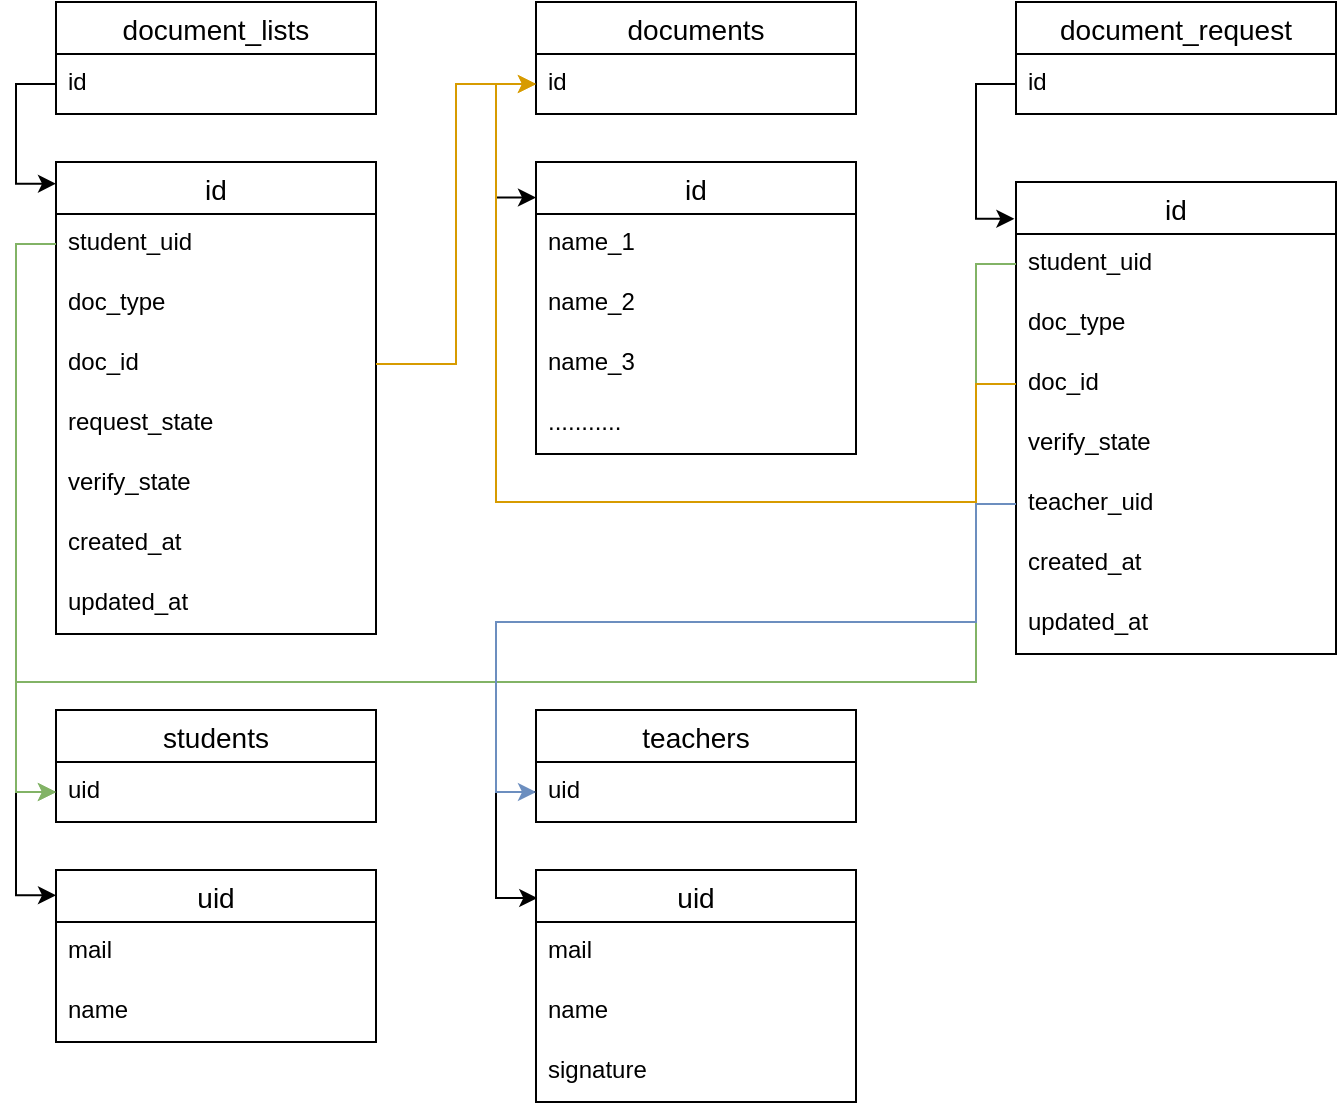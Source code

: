 <mxfile version="23.1.5" type="device">
  <diagram name="Page-1" id="ZKqXZuNpLOklSAQ808zR">
    <mxGraphModel dx="989" dy="537" grid="1" gridSize="10" guides="1" tooltips="1" connect="1" arrows="1" fold="1" page="1" pageScale="1" pageWidth="850" pageHeight="1100" math="0" shadow="0">
      <root>
        <mxCell id="0" />
        <mxCell id="1" parent="0" />
        <mxCell id="NiPkbK-55vXN2pV7HBsI-14" value="teachers" style="swimlane;fontStyle=0;childLayout=stackLayout;horizontal=1;startSize=26;horizontalStack=0;resizeParent=1;resizeParentMax=0;resizeLast=0;collapsible=1;marginBottom=0;align=center;fontSize=14;" vertex="1" parent="1">
          <mxGeometry x="320" y="384" width="160" height="56" as="geometry" />
        </mxCell>
        <mxCell id="NiPkbK-55vXN2pV7HBsI-15" value="uid" style="text;strokeColor=none;fillColor=none;spacingLeft=4;spacingRight=4;overflow=hidden;rotatable=0;points=[[0,0.5],[1,0.5]];portConstraint=eastwest;fontSize=12;whiteSpace=wrap;html=1;" vertex="1" parent="NiPkbK-55vXN2pV7HBsI-14">
          <mxGeometry y="26" width="160" height="30" as="geometry" />
        </mxCell>
        <mxCell id="NiPkbK-55vXN2pV7HBsI-20" value="document_lists" style="swimlane;fontStyle=0;childLayout=stackLayout;horizontal=1;startSize=26;horizontalStack=0;resizeParent=1;resizeParentMax=0;resizeLast=0;collapsible=1;marginBottom=0;align=center;fontSize=14;" vertex="1" parent="1">
          <mxGeometry x="80" y="30" width="160" height="56" as="geometry" />
        </mxCell>
        <mxCell id="NiPkbK-55vXN2pV7HBsI-21" value="id" style="text;strokeColor=none;fillColor=none;spacingLeft=4;spacingRight=4;overflow=hidden;rotatable=0;points=[[0,0.5],[1,0.5]];portConstraint=eastwest;fontSize=12;whiteSpace=wrap;html=1;" vertex="1" parent="NiPkbK-55vXN2pV7HBsI-20">
          <mxGeometry y="26" width="160" height="30" as="geometry" />
        </mxCell>
        <mxCell id="NiPkbK-55vXN2pV7HBsI-22" value="id" style="swimlane;fontStyle=0;childLayout=stackLayout;horizontal=1;startSize=26;horizontalStack=0;resizeParent=1;resizeParentMax=0;resizeLast=0;collapsible=1;marginBottom=0;align=center;fontSize=14;" vertex="1" parent="1">
          <mxGeometry x="80" y="110" width="160" height="236" as="geometry" />
        </mxCell>
        <mxCell id="NiPkbK-55vXN2pV7HBsI-23" value="student_uid" style="text;strokeColor=none;fillColor=none;spacingLeft=4;spacingRight=4;overflow=hidden;rotatable=0;points=[[0,0.5],[1,0.5]];portConstraint=eastwest;fontSize=12;whiteSpace=wrap;html=1;" vertex="1" parent="NiPkbK-55vXN2pV7HBsI-22">
          <mxGeometry y="26" width="160" height="30" as="geometry" />
        </mxCell>
        <mxCell id="NiPkbK-55vXN2pV7HBsI-24" value="doc_type" style="text;strokeColor=none;fillColor=none;spacingLeft=4;spacingRight=4;overflow=hidden;rotatable=0;points=[[0,0.5],[1,0.5]];portConstraint=eastwest;fontSize=12;whiteSpace=wrap;html=1;" vertex="1" parent="NiPkbK-55vXN2pV7HBsI-22">
          <mxGeometry y="56" width="160" height="30" as="geometry" />
        </mxCell>
        <mxCell id="NiPkbK-55vXN2pV7HBsI-66" value="doc_id" style="text;strokeColor=none;fillColor=none;spacingLeft=4;spacingRight=4;overflow=hidden;rotatable=0;points=[[0,0.5],[1,0.5]];portConstraint=eastwest;fontSize=12;whiteSpace=wrap;html=1;" vertex="1" parent="NiPkbK-55vXN2pV7HBsI-22">
          <mxGeometry y="86" width="160" height="30" as="geometry" />
        </mxCell>
        <mxCell id="NiPkbK-55vXN2pV7HBsI-25" value="request_state" style="text;strokeColor=none;fillColor=none;spacingLeft=4;spacingRight=4;overflow=hidden;rotatable=0;points=[[0,0.5],[1,0.5]];portConstraint=eastwest;fontSize=12;whiteSpace=wrap;html=1;" vertex="1" parent="NiPkbK-55vXN2pV7HBsI-22">
          <mxGeometry y="116" width="160" height="30" as="geometry" />
        </mxCell>
        <mxCell id="NiPkbK-55vXN2pV7HBsI-27" value="verify_state" style="text;strokeColor=none;fillColor=none;spacingLeft=4;spacingRight=4;overflow=hidden;rotatable=0;points=[[0,0.5],[1,0.5]];portConstraint=eastwest;fontSize=12;whiteSpace=wrap;html=1;" vertex="1" parent="NiPkbK-55vXN2pV7HBsI-22">
          <mxGeometry y="146" width="160" height="30" as="geometry" />
        </mxCell>
        <mxCell id="NiPkbK-55vXN2pV7HBsI-28" value="created_at" style="text;strokeColor=none;fillColor=none;spacingLeft=4;spacingRight=4;overflow=hidden;rotatable=0;points=[[0,0.5],[1,0.5]];portConstraint=eastwest;fontSize=12;whiteSpace=wrap;html=1;" vertex="1" parent="NiPkbK-55vXN2pV7HBsI-22">
          <mxGeometry y="176" width="160" height="30" as="geometry" />
        </mxCell>
        <mxCell id="NiPkbK-55vXN2pV7HBsI-29" value="updated_at" style="text;strokeColor=none;fillColor=none;spacingLeft=4;spacingRight=4;overflow=hidden;rotatable=0;points=[[0,0.5],[1,0.5]];portConstraint=eastwest;fontSize=12;whiteSpace=wrap;html=1;" vertex="1" parent="NiPkbK-55vXN2pV7HBsI-22">
          <mxGeometry y="206" width="160" height="30" as="geometry" />
        </mxCell>
        <mxCell id="NiPkbK-55vXN2pV7HBsI-32" value="documents" style="swimlane;fontStyle=0;childLayout=stackLayout;horizontal=1;startSize=26;horizontalStack=0;resizeParent=1;resizeParentMax=0;resizeLast=0;collapsible=1;marginBottom=0;align=center;fontSize=14;" vertex="1" parent="1">
          <mxGeometry x="320" y="30" width="160" height="56" as="geometry" />
        </mxCell>
        <mxCell id="NiPkbK-55vXN2pV7HBsI-33" value="id" style="text;strokeColor=none;fillColor=none;spacingLeft=4;spacingRight=4;overflow=hidden;rotatable=0;points=[[0,0.5],[1,0.5]];portConstraint=eastwest;fontSize=12;whiteSpace=wrap;html=1;" vertex="1" parent="NiPkbK-55vXN2pV7HBsI-32">
          <mxGeometry y="26" width="160" height="30" as="geometry" />
        </mxCell>
        <mxCell id="NiPkbK-55vXN2pV7HBsI-34" value="id" style="swimlane;fontStyle=0;childLayout=stackLayout;horizontal=1;startSize=26;horizontalStack=0;resizeParent=1;resizeParentMax=0;resizeLast=0;collapsible=1;marginBottom=0;align=center;fontSize=14;" vertex="1" parent="1">
          <mxGeometry x="320" y="110" width="160" height="146" as="geometry" />
        </mxCell>
        <mxCell id="NiPkbK-55vXN2pV7HBsI-40" value="name_1" style="text;strokeColor=none;fillColor=none;spacingLeft=4;spacingRight=4;overflow=hidden;rotatable=0;points=[[0,0.5],[1,0.5]];portConstraint=eastwest;fontSize=12;whiteSpace=wrap;html=1;" vertex="1" parent="NiPkbK-55vXN2pV7HBsI-34">
          <mxGeometry y="26" width="160" height="30" as="geometry" />
        </mxCell>
        <mxCell id="NiPkbK-55vXN2pV7HBsI-41" value="name_2" style="text;strokeColor=none;fillColor=none;spacingLeft=4;spacingRight=4;overflow=hidden;rotatable=0;points=[[0,0.5],[1,0.5]];portConstraint=eastwest;fontSize=12;whiteSpace=wrap;html=1;" vertex="1" parent="NiPkbK-55vXN2pV7HBsI-34">
          <mxGeometry y="56" width="160" height="30" as="geometry" />
        </mxCell>
        <mxCell id="NiPkbK-55vXN2pV7HBsI-42" value="name_3" style="text;strokeColor=none;fillColor=none;spacingLeft=4;spacingRight=4;overflow=hidden;rotatable=0;points=[[0,0.5],[1,0.5]];portConstraint=eastwest;fontSize=12;whiteSpace=wrap;html=1;" vertex="1" parent="NiPkbK-55vXN2pV7HBsI-34">
          <mxGeometry y="86" width="160" height="30" as="geometry" />
        </mxCell>
        <mxCell id="NiPkbK-55vXN2pV7HBsI-43" value="..........." style="text;strokeColor=none;fillColor=none;spacingLeft=4;spacingRight=4;overflow=hidden;rotatable=0;points=[[0,0.5],[1,0.5]];portConstraint=eastwest;fontSize=12;whiteSpace=wrap;html=1;" vertex="1" parent="NiPkbK-55vXN2pV7HBsI-34">
          <mxGeometry y="116" width="160" height="30" as="geometry" />
        </mxCell>
        <mxCell id="NiPkbK-55vXN2pV7HBsI-45" value="uid" style="swimlane;fontStyle=0;childLayout=stackLayout;horizontal=1;startSize=26;horizontalStack=0;resizeParent=1;resizeParentMax=0;resizeLast=0;collapsible=1;marginBottom=0;align=center;fontSize=14;" vertex="1" parent="1">
          <mxGeometry x="320" y="464" width="160" height="116" as="geometry" />
        </mxCell>
        <mxCell id="NiPkbK-55vXN2pV7HBsI-46" value="mail" style="text;strokeColor=none;fillColor=none;spacingLeft=4;spacingRight=4;overflow=hidden;rotatable=0;points=[[0,0.5],[1,0.5]];portConstraint=eastwest;fontSize=12;whiteSpace=wrap;html=1;" vertex="1" parent="NiPkbK-55vXN2pV7HBsI-45">
          <mxGeometry y="26" width="160" height="30" as="geometry" />
        </mxCell>
        <mxCell id="NiPkbK-55vXN2pV7HBsI-47" value="name" style="text;strokeColor=none;fillColor=none;spacingLeft=4;spacingRight=4;overflow=hidden;rotatable=0;points=[[0,0.5],[1,0.5]];portConstraint=eastwest;fontSize=12;whiteSpace=wrap;html=1;" vertex="1" parent="NiPkbK-55vXN2pV7HBsI-45">
          <mxGeometry y="56" width="160" height="30" as="geometry" />
        </mxCell>
        <mxCell id="NiPkbK-55vXN2pV7HBsI-48" value="signature" style="text;strokeColor=none;fillColor=none;spacingLeft=4;spacingRight=4;overflow=hidden;rotatable=0;points=[[0,0.5],[1,0.5]];portConstraint=eastwest;fontSize=12;whiteSpace=wrap;html=1;" vertex="1" parent="NiPkbK-55vXN2pV7HBsI-45">
          <mxGeometry y="86" width="160" height="30" as="geometry" />
        </mxCell>
        <mxCell id="NiPkbK-55vXN2pV7HBsI-50" value="students" style="swimlane;fontStyle=0;childLayout=stackLayout;horizontal=1;startSize=26;horizontalStack=0;resizeParent=1;resizeParentMax=0;resizeLast=0;collapsible=1;marginBottom=0;align=center;fontSize=14;" vertex="1" parent="1">
          <mxGeometry x="80" y="384" width="160" height="56" as="geometry" />
        </mxCell>
        <mxCell id="NiPkbK-55vXN2pV7HBsI-51" value="uid" style="text;strokeColor=none;fillColor=none;spacingLeft=4;spacingRight=4;overflow=hidden;rotatable=0;points=[[0,0.5],[1,0.5]];portConstraint=eastwest;fontSize=12;whiteSpace=wrap;html=1;" vertex="1" parent="NiPkbK-55vXN2pV7HBsI-50">
          <mxGeometry y="26" width="160" height="30" as="geometry" />
        </mxCell>
        <mxCell id="NiPkbK-55vXN2pV7HBsI-52" value="uid" style="swimlane;fontStyle=0;childLayout=stackLayout;horizontal=1;startSize=26;horizontalStack=0;resizeParent=1;resizeParentMax=0;resizeLast=0;collapsible=1;marginBottom=0;align=center;fontSize=14;" vertex="1" parent="1">
          <mxGeometry x="80" y="464" width="160" height="86" as="geometry" />
        </mxCell>
        <mxCell id="NiPkbK-55vXN2pV7HBsI-53" value="mail" style="text;strokeColor=none;fillColor=none;spacingLeft=4;spacingRight=4;overflow=hidden;rotatable=0;points=[[0,0.5],[1,0.5]];portConstraint=eastwest;fontSize=12;whiteSpace=wrap;html=1;" vertex="1" parent="NiPkbK-55vXN2pV7HBsI-52">
          <mxGeometry y="26" width="160" height="30" as="geometry" />
        </mxCell>
        <mxCell id="NiPkbK-55vXN2pV7HBsI-54" value="name" style="text;strokeColor=none;fillColor=none;spacingLeft=4;spacingRight=4;overflow=hidden;rotatable=0;points=[[0,0.5],[1,0.5]];portConstraint=eastwest;fontSize=12;whiteSpace=wrap;html=1;" vertex="1" parent="NiPkbK-55vXN2pV7HBsI-52">
          <mxGeometry y="56" width="160" height="30" as="geometry" />
        </mxCell>
        <mxCell id="NiPkbK-55vXN2pV7HBsI-57" value="document_request" style="swimlane;fontStyle=0;childLayout=stackLayout;horizontal=1;startSize=26;horizontalStack=0;resizeParent=1;resizeParentMax=0;resizeLast=0;collapsible=1;marginBottom=0;align=center;fontSize=14;" vertex="1" parent="1">
          <mxGeometry x="560" y="30" width="160" height="56" as="geometry" />
        </mxCell>
        <mxCell id="NiPkbK-55vXN2pV7HBsI-58" value="id" style="text;strokeColor=none;fillColor=none;spacingLeft=4;spacingRight=4;overflow=hidden;rotatable=0;points=[[0,0.5],[1,0.5]];portConstraint=eastwest;fontSize=12;whiteSpace=wrap;html=1;" vertex="1" parent="NiPkbK-55vXN2pV7HBsI-57">
          <mxGeometry y="26" width="160" height="30" as="geometry" />
        </mxCell>
        <mxCell id="NiPkbK-55vXN2pV7HBsI-59" value="id" style="swimlane;fontStyle=0;childLayout=stackLayout;horizontal=1;startSize=26;horizontalStack=0;resizeParent=1;resizeParentMax=0;resizeLast=0;collapsible=1;marginBottom=0;align=center;fontSize=14;" vertex="1" parent="1">
          <mxGeometry x="560" y="120" width="160" height="236" as="geometry" />
        </mxCell>
        <mxCell id="NiPkbK-55vXN2pV7HBsI-60" value="student_uid" style="text;strokeColor=none;fillColor=none;spacingLeft=4;spacingRight=4;overflow=hidden;rotatable=0;points=[[0,0.5],[1,0.5]];portConstraint=eastwest;fontSize=12;whiteSpace=wrap;html=1;" vertex="1" parent="NiPkbK-55vXN2pV7HBsI-59">
          <mxGeometry y="26" width="160" height="30" as="geometry" />
        </mxCell>
        <mxCell id="NiPkbK-55vXN2pV7HBsI-61" value="doc_type" style="text;strokeColor=none;fillColor=none;spacingLeft=4;spacingRight=4;overflow=hidden;rotatable=0;points=[[0,0.5],[1,0.5]];portConstraint=eastwest;fontSize=12;whiteSpace=wrap;html=1;" vertex="1" parent="NiPkbK-55vXN2pV7HBsI-59">
          <mxGeometry y="56" width="160" height="30" as="geometry" />
        </mxCell>
        <mxCell id="NiPkbK-55vXN2pV7HBsI-68" value="doc_id" style="text;strokeColor=none;fillColor=none;spacingLeft=4;spacingRight=4;overflow=hidden;rotatable=0;points=[[0,0.5],[1,0.5]];portConstraint=eastwest;fontSize=12;whiteSpace=wrap;html=1;" vertex="1" parent="NiPkbK-55vXN2pV7HBsI-59">
          <mxGeometry y="86" width="160" height="30" as="geometry" />
        </mxCell>
        <mxCell id="NiPkbK-55vXN2pV7HBsI-63" value="verify_state" style="text;strokeColor=none;fillColor=none;spacingLeft=4;spacingRight=4;overflow=hidden;rotatable=0;points=[[0,0.5],[1,0.5]];portConstraint=eastwest;fontSize=12;whiteSpace=wrap;html=1;" vertex="1" parent="NiPkbK-55vXN2pV7HBsI-59">
          <mxGeometry y="116" width="160" height="30" as="geometry" />
        </mxCell>
        <mxCell id="NiPkbK-55vXN2pV7HBsI-82" value="teacher_uid" style="text;strokeColor=none;fillColor=none;spacingLeft=4;spacingRight=4;overflow=hidden;rotatable=0;points=[[0,0.5],[1,0.5]];portConstraint=eastwest;fontSize=12;whiteSpace=wrap;html=1;" vertex="1" parent="NiPkbK-55vXN2pV7HBsI-59">
          <mxGeometry y="146" width="160" height="30" as="geometry" />
        </mxCell>
        <mxCell id="NiPkbK-55vXN2pV7HBsI-64" value="created_at" style="text;strokeColor=none;fillColor=none;spacingLeft=4;spacingRight=4;overflow=hidden;rotatable=0;points=[[0,0.5],[1,0.5]];portConstraint=eastwest;fontSize=12;whiteSpace=wrap;html=1;" vertex="1" parent="NiPkbK-55vXN2pV7HBsI-59">
          <mxGeometry y="176" width="160" height="30" as="geometry" />
        </mxCell>
        <mxCell id="NiPkbK-55vXN2pV7HBsI-65" value="updated_at" style="text;strokeColor=none;fillColor=none;spacingLeft=4;spacingRight=4;overflow=hidden;rotatable=0;points=[[0,0.5],[1,0.5]];portConstraint=eastwest;fontSize=12;whiteSpace=wrap;html=1;" vertex="1" parent="NiPkbK-55vXN2pV7HBsI-59">
          <mxGeometry y="206" width="160" height="30" as="geometry" />
        </mxCell>
        <mxCell id="NiPkbK-55vXN2pV7HBsI-70" style="edgeStyle=orthogonalEdgeStyle;rounded=0;orthogonalLoop=1;jettySize=auto;html=1;entryX=0;entryY=0.046;entryDx=0;entryDy=0;entryPerimeter=0;" edge="1" parent="1" source="NiPkbK-55vXN2pV7HBsI-21" target="NiPkbK-55vXN2pV7HBsI-22">
          <mxGeometry relative="1" as="geometry" />
        </mxCell>
        <mxCell id="NiPkbK-55vXN2pV7HBsI-71" style="edgeStyle=orthogonalEdgeStyle;rounded=0;orthogonalLoop=1;jettySize=auto;html=1;entryX=-0.005;entryY=0.078;entryDx=0;entryDy=0;entryPerimeter=0;" edge="1" parent="1" source="NiPkbK-55vXN2pV7HBsI-58" target="NiPkbK-55vXN2pV7HBsI-59">
          <mxGeometry relative="1" as="geometry" />
        </mxCell>
        <mxCell id="NiPkbK-55vXN2pV7HBsI-72" style="edgeStyle=orthogonalEdgeStyle;rounded=0;orthogonalLoop=1;jettySize=auto;html=1;entryX=0;entryY=0.122;entryDx=0;entryDy=0;entryPerimeter=0;" edge="1" parent="1" source="NiPkbK-55vXN2pV7HBsI-33" target="NiPkbK-55vXN2pV7HBsI-34">
          <mxGeometry relative="1" as="geometry" />
        </mxCell>
        <mxCell id="NiPkbK-55vXN2pV7HBsI-73" style="edgeStyle=orthogonalEdgeStyle;rounded=0;orthogonalLoop=1;jettySize=auto;html=1;entryX=0;entryY=0.5;entryDx=0;entryDy=0;fillColor=#ffe6cc;strokeColor=#d79b00;" edge="1" parent="1" source="NiPkbK-55vXN2pV7HBsI-66" target="NiPkbK-55vXN2pV7HBsI-33">
          <mxGeometry relative="1" as="geometry" />
        </mxCell>
        <mxCell id="NiPkbK-55vXN2pV7HBsI-74" style="edgeStyle=orthogonalEdgeStyle;rounded=0;orthogonalLoop=1;jettySize=auto;html=1;entryX=0.004;entryY=0.121;entryDx=0;entryDy=0;entryPerimeter=0;" edge="1" parent="1" source="NiPkbK-55vXN2pV7HBsI-15" target="NiPkbK-55vXN2pV7HBsI-45">
          <mxGeometry relative="1" as="geometry" />
        </mxCell>
        <mxCell id="NiPkbK-55vXN2pV7HBsI-75" style="edgeStyle=orthogonalEdgeStyle;rounded=0;orthogonalLoop=1;jettySize=auto;html=1;entryX=0;entryY=0.147;entryDx=0;entryDy=0;entryPerimeter=0;" edge="1" parent="1" source="NiPkbK-55vXN2pV7HBsI-51" target="NiPkbK-55vXN2pV7HBsI-52">
          <mxGeometry relative="1" as="geometry" />
        </mxCell>
        <mxCell id="NiPkbK-55vXN2pV7HBsI-77" style="edgeStyle=orthogonalEdgeStyle;rounded=0;orthogonalLoop=1;jettySize=auto;html=1;entryX=0;entryY=0.5;entryDx=0;entryDy=0;fillColor=#d5e8d4;strokeColor=#82b366;" edge="1" parent="1" source="NiPkbK-55vXN2pV7HBsI-23" target="NiPkbK-55vXN2pV7HBsI-51">
          <mxGeometry relative="1" as="geometry" />
        </mxCell>
        <mxCell id="NiPkbK-55vXN2pV7HBsI-79" style="edgeStyle=orthogonalEdgeStyle;rounded=0;orthogonalLoop=1;jettySize=auto;html=1;entryX=0;entryY=0.5;entryDx=0;entryDy=0;fillColor=#d5e8d4;strokeColor=#82b366;" edge="1" parent="1" source="NiPkbK-55vXN2pV7HBsI-60" target="NiPkbK-55vXN2pV7HBsI-51">
          <mxGeometry relative="1" as="geometry">
            <Array as="points">
              <mxPoint x="540" y="161" />
              <mxPoint x="540" y="370" />
              <mxPoint x="60" y="370" />
              <mxPoint x="60" y="425" />
            </Array>
          </mxGeometry>
        </mxCell>
        <mxCell id="NiPkbK-55vXN2pV7HBsI-81" style="edgeStyle=orthogonalEdgeStyle;rounded=0;orthogonalLoop=1;jettySize=auto;html=1;entryX=0;entryY=0.5;entryDx=0;entryDy=0;fillColor=#ffe6cc;strokeColor=#d79b00;" edge="1" parent="1" source="NiPkbK-55vXN2pV7HBsI-68" target="NiPkbK-55vXN2pV7HBsI-33">
          <mxGeometry relative="1" as="geometry">
            <Array as="points">
              <mxPoint x="540" y="221" />
              <mxPoint x="540" y="280" />
              <mxPoint x="300" y="280" />
              <mxPoint x="300" y="71" />
            </Array>
          </mxGeometry>
        </mxCell>
        <mxCell id="NiPkbK-55vXN2pV7HBsI-83" style="edgeStyle=orthogonalEdgeStyle;rounded=0;orthogonalLoop=1;jettySize=auto;html=1;entryX=0;entryY=0.5;entryDx=0;entryDy=0;fillColor=#dae8fc;strokeColor=#6c8ebf;" edge="1" parent="1" source="NiPkbK-55vXN2pV7HBsI-82" target="NiPkbK-55vXN2pV7HBsI-15">
          <mxGeometry relative="1" as="geometry">
            <Array as="points">
              <mxPoint x="540" y="281" />
              <mxPoint x="540" y="340" />
              <mxPoint x="300" y="340" />
              <mxPoint x="300" y="425" />
            </Array>
          </mxGeometry>
        </mxCell>
      </root>
    </mxGraphModel>
  </diagram>
</mxfile>
